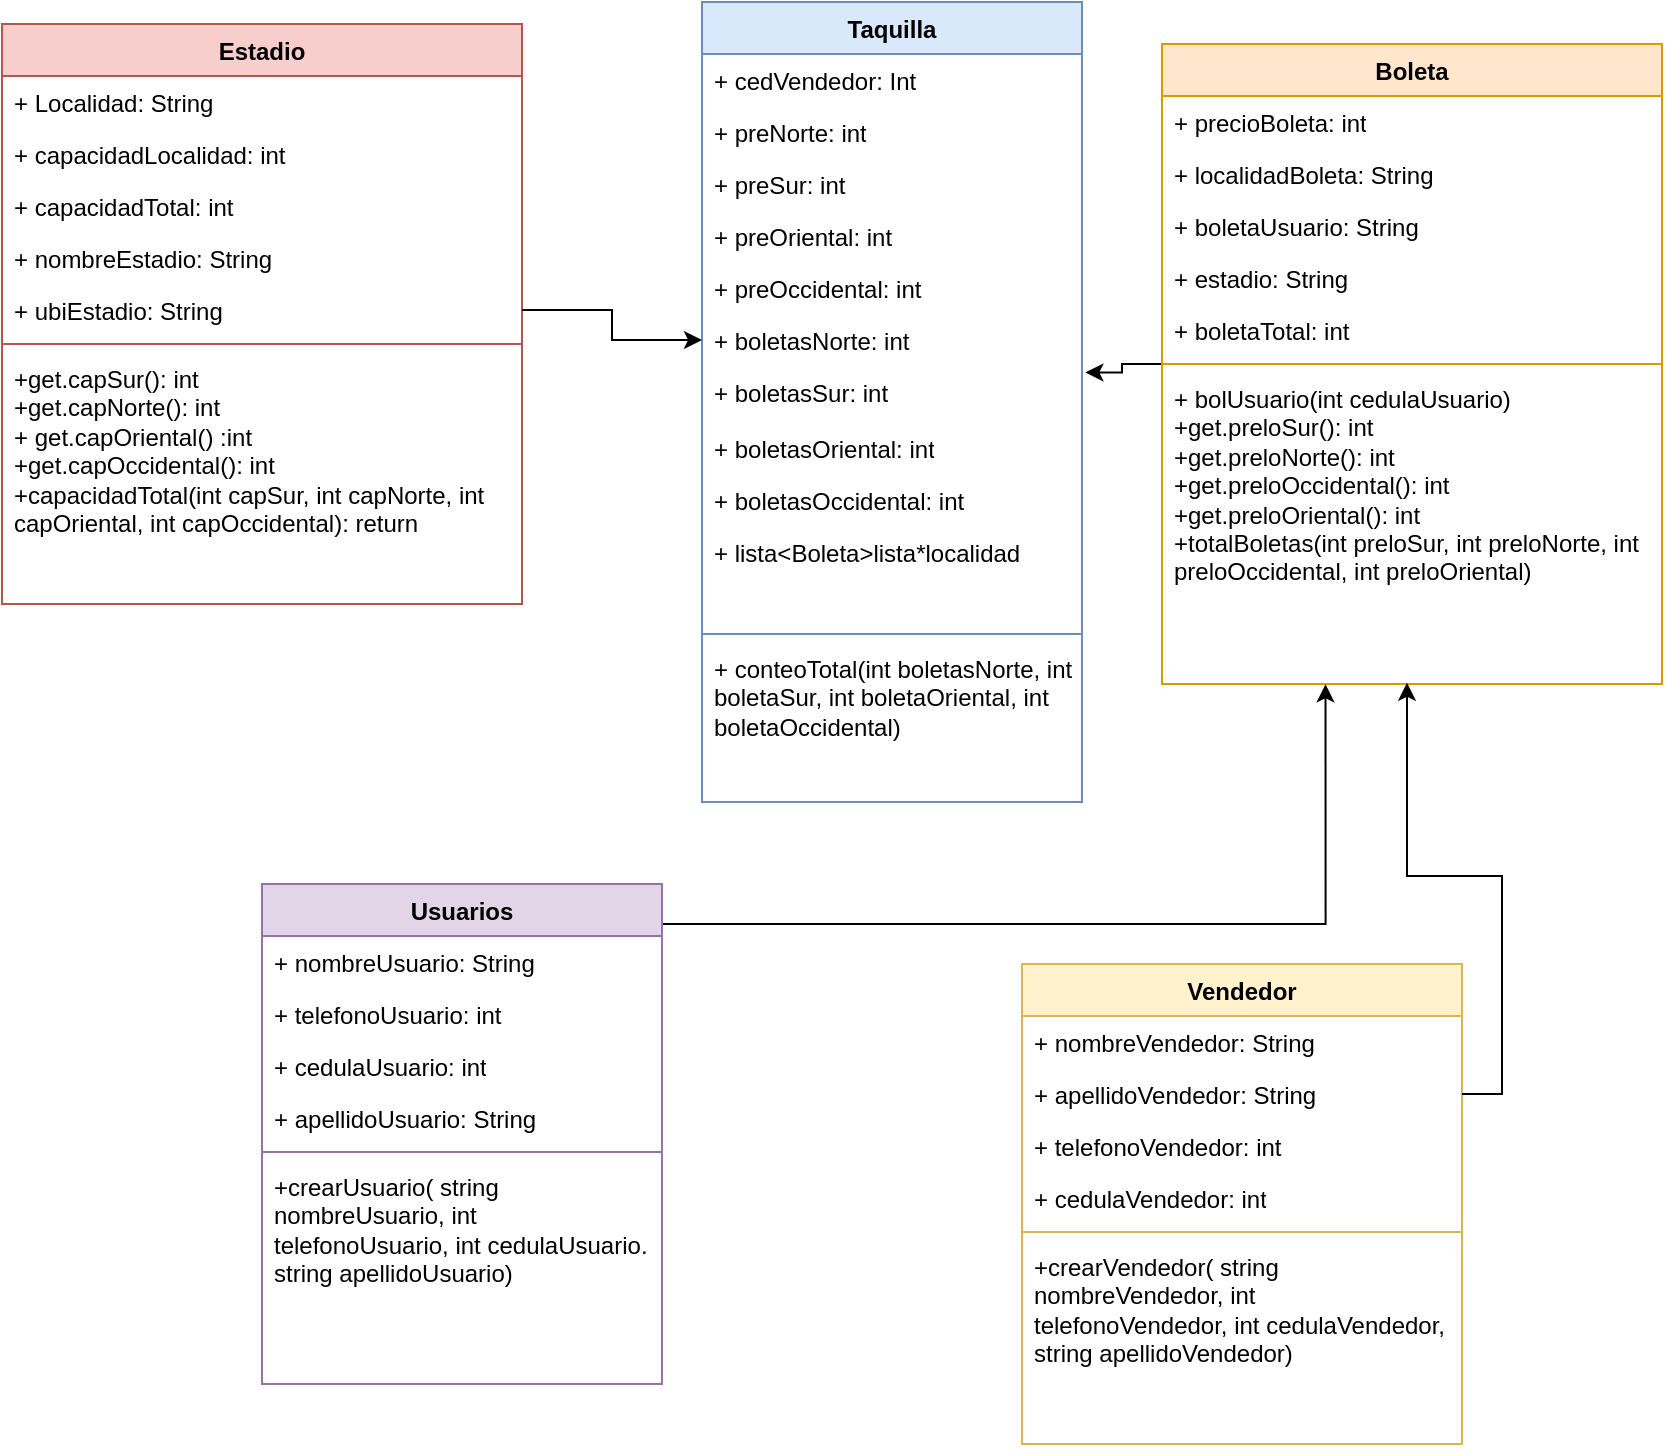 <mxfile version="21.1.1" type="device">
  <diagram name="Página-1" id="AZw3OGW3t48mpHYVMSze">
    <mxGraphModel dx="1877" dy="581" grid="1" gridSize="10" guides="1" tooltips="1" connect="1" arrows="1" fold="1" page="1" pageScale="1" pageWidth="827" pageHeight="1169" math="0" shadow="0">
      <root>
        <mxCell id="0" />
        <mxCell id="1" parent="0" />
        <mxCell id="4g2uN5BW5Z6tqRXuVCSY-5" style="edgeStyle=orthogonalEdgeStyle;rounded=0;orthogonalLoop=1;jettySize=auto;html=1;entryX=1.009;entryY=0.114;entryDx=0;entryDy=0;entryPerimeter=0;" edge="1" parent="1" source="Ue4PnKB1w2eXAk967kZN-5" target="Ue4PnKB1w2eXAk967kZN-51">
          <mxGeometry relative="1" as="geometry" />
        </mxCell>
        <mxCell id="Ue4PnKB1w2eXAk967kZN-5" value="Boleta" style="swimlane;fontStyle=1;align=center;verticalAlign=top;childLayout=stackLayout;horizontal=1;startSize=26;horizontalStack=0;resizeParent=1;resizeParentMax=0;resizeLast=0;collapsible=1;marginBottom=0;whiteSpace=wrap;html=1;fillColor=#ffe6cc;strokeColor=#d79b00;" parent="1" vertex="1">
          <mxGeometry x="550" y="40" width="250" height="320" as="geometry" />
        </mxCell>
        <mxCell id="Ue4PnKB1w2eXAk967kZN-6" value="+ precioBoleta: int" style="text;strokeColor=none;fillColor=none;align=left;verticalAlign=top;spacingLeft=4;spacingRight=4;overflow=hidden;rotatable=0;points=[[0,0.5],[1,0.5]];portConstraint=eastwest;whiteSpace=wrap;html=1;" parent="Ue4PnKB1w2eXAk967kZN-5" vertex="1">
          <mxGeometry y="26" width="250" height="26" as="geometry" />
        </mxCell>
        <mxCell id="Ue4PnKB1w2eXAk967kZN-36" value="+ localidadBoleta: String" style="text;strokeColor=none;fillColor=none;align=left;verticalAlign=top;spacingLeft=4;spacingRight=4;overflow=hidden;rotatable=0;points=[[0,0.5],[1,0.5]];portConstraint=eastwest;whiteSpace=wrap;html=1;" parent="Ue4PnKB1w2eXAk967kZN-5" vertex="1">
          <mxGeometry y="52" width="250" height="26" as="geometry" />
        </mxCell>
        <mxCell id="Ue4PnKB1w2eXAk967kZN-37" value="+ boletaUsuario: String" style="text;strokeColor=none;fillColor=none;align=left;verticalAlign=top;spacingLeft=4;spacingRight=4;overflow=hidden;rotatable=0;points=[[0,0.5],[1,0.5]];portConstraint=eastwest;whiteSpace=wrap;html=1;" parent="Ue4PnKB1w2eXAk967kZN-5" vertex="1">
          <mxGeometry y="78" width="250" height="26" as="geometry" />
        </mxCell>
        <mxCell id="Ue4PnKB1w2eXAk967kZN-40" value="+ estadio: String" style="text;strokeColor=none;fillColor=none;align=left;verticalAlign=top;spacingLeft=4;spacingRight=4;overflow=hidden;rotatable=0;points=[[0,0.5],[1,0.5]];portConstraint=eastwest;whiteSpace=wrap;html=1;" parent="Ue4PnKB1w2eXAk967kZN-5" vertex="1">
          <mxGeometry y="104" width="250" height="26" as="geometry" />
        </mxCell>
        <mxCell id="weUsPAaHTUNP7xpgNL5s-2" value="&lt;font style=&quot;vertical-align: inherit;&quot;&gt;&lt;font style=&quot;vertical-align: inherit;&quot;&gt;+ boletaTotal: int&lt;/font&gt;&lt;/font&gt;" style="text;strokeColor=none;fillColor=none;align=left;verticalAlign=top;spacingLeft=4;spacingRight=4;overflow=hidden;rotatable=0;points=[[0,0.5],[1,0.5]];portConstraint=eastwest;whiteSpace=wrap;html=1;" parent="Ue4PnKB1w2eXAk967kZN-5" vertex="1">
          <mxGeometry y="130" width="250" height="26" as="geometry" />
        </mxCell>
        <mxCell id="Ue4PnKB1w2eXAk967kZN-7" value="" style="line;strokeWidth=1;fillColor=none;align=left;verticalAlign=middle;spacingTop=-1;spacingLeft=3;spacingRight=3;rotatable=0;labelPosition=right;points=[];portConstraint=eastwest;strokeColor=inherit;" parent="Ue4PnKB1w2eXAk967kZN-5" vertex="1">
          <mxGeometry y="156" width="250" height="8" as="geometry" />
        </mxCell>
        <mxCell id="Ue4PnKB1w2eXAk967kZN-8" value="&lt;font style=&quot;vertical-align: inherit;&quot;&gt;&lt;font style=&quot;vertical-align: inherit;&quot;&gt;&lt;font style=&quot;vertical-align: inherit;&quot;&gt;&lt;font style=&quot;vertical-align: inherit;&quot;&gt;&lt;font style=&quot;vertical-align: inherit;&quot;&gt;&lt;font style=&quot;vertical-align: inherit;&quot;&gt;&lt;font style=&quot;vertical-align: inherit;&quot;&gt;&lt;font style=&quot;vertical-align: inherit;&quot;&gt;&lt;font style=&quot;vertical-align: inherit;&quot;&gt;&lt;font style=&quot;vertical-align: inherit;&quot;&gt;&lt;font style=&quot;vertical-align: inherit;&quot;&gt;&lt;font style=&quot;vertical-align: inherit;&quot;&gt;+ bolUsuario(int cedulaUsuario) &lt;/font&gt;&lt;/font&gt;&lt;/font&gt;&lt;/font&gt;&lt;/font&gt;&lt;/font&gt;&lt;br&gt;&lt;font style=&quot;vertical-align: inherit;&quot;&gt;&lt;font style=&quot;vertical-align: inherit;&quot;&gt;&lt;font style=&quot;vertical-align: inherit;&quot;&gt;&lt;font style=&quot;vertical-align: inherit;&quot;&gt;&lt;font style=&quot;vertical-align: inherit;&quot;&gt;&lt;font style=&quot;vertical-align: inherit;&quot;&gt;+get.preloSur(): int &lt;/font&gt;&lt;/font&gt;&lt;/font&gt;&lt;/font&gt;&lt;/font&gt;&lt;/font&gt;&lt;br&gt;&lt;font style=&quot;vertical-align: inherit;&quot;&gt;&lt;font style=&quot;vertical-align: inherit;&quot;&gt;&lt;font style=&quot;vertical-align: inherit;&quot;&gt;&lt;font style=&quot;vertical-align: inherit;&quot;&gt;&lt;font style=&quot;vertical-align: inherit;&quot;&gt;&lt;font style=&quot;vertical-align: inherit;&quot;&gt;+get.preloNorte(): int &lt;/font&gt;&lt;/font&gt;&lt;/font&gt;&lt;/font&gt;&lt;/font&gt;&lt;/font&gt;&lt;br&gt;&lt;font style=&quot;vertical-align: inherit;&quot;&gt;&lt;font style=&quot;vertical-align: inherit;&quot;&gt;&lt;font style=&quot;vertical-align: inherit;&quot;&gt;&lt;font style=&quot;vertical-align: inherit;&quot;&gt;&lt;font style=&quot;vertical-align: inherit;&quot;&gt;&lt;font style=&quot;vertical-align: inherit;&quot;&gt;+get.preloOccidental(): int &lt;/font&gt;&lt;/font&gt;&lt;/font&gt;&lt;/font&gt;&lt;/font&gt;&lt;/font&gt;&lt;br&gt;&lt;font style=&quot;vertical-align: inherit;&quot;&gt;&lt;font style=&quot;vertical-align: inherit;&quot;&gt;&lt;font style=&quot;vertical-align: inherit;&quot;&gt;&lt;font style=&quot;vertical-align: inherit;&quot;&gt;&lt;font style=&quot;vertical-align: inherit;&quot;&gt;&lt;font style=&quot;vertical-align: inherit;&quot;&gt;+get.preloOriental(): int&lt;br&gt;&lt;/font&gt;&lt;/font&gt;&lt;/font&gt;&lt;/font&gt;&lt;/font&gt;&lt;/font&gt;&lt;font style=&quot;vertical-align: inherit;&quot;&gt;&lt;font style=&quot;vertical-align: inherit;&quot;&gt;+totalBoletas(int preloSur, int preloNorte, int preloOccidental, int preloOriental)&lt;/font&gt;&lt;/font&gt;&lt;br&gt;&lt;/font&gt;&lt;/font&gt;&lt;/font&gt;&lt;/font&gt;&lt;/font&gt;&lt;/font&gt;" style="text;strokeColor=none;fillColor=none;align=left;verticalAlign=top;spacingLeft=4;spacingRight=4;overflow=hidden;rotatable=0;points=[[0,0.5],[1,0.5]];portConstraint=eastwest;whiteSpace=wrap;html=1;" parent="Ue4PnKB1w2eXAk967kZN-5" vertex="1">
          <mxGeometry y="164" width="250" height="156" as="geometry" />
        </mxCell>
        <mxCell id="Ue4PnKB1w2eXAk967kZN-13" value="&lt;font style=&quot;vertical-align: inherit;&quot;&gt;&lt;font style=&quot;vertical-align: inherit;&quot;&gt;Estadio&lt;/font&gt;&lt;/font&gt;" style="swimlane;fontStyle=1;align=center;verticalAlign=top;childLayout=stackLayout;horizontal=1;startSize=26;horizontalStack=0;resizeParent=1;resizeParentMax=0;resizeLast=0;collapsible=1;marginBottom=0;whiteSpace=wrap;html=1;fillColor=#f8cecc;strokeColor=#b85450;" parent="1" vertex="1">
          <mxGeometry x="-30" y="30" width="260" height="290" as="geometry" />
        </mxCell>
        <mxCell id="Ue4PnKB1w2eXAk967kZN-14" value="+ Localidad: String" style="text;strokeColor=none;fillColor=none;align=left;verticalAlign=top;spacingLeft=4;spacingRight=4;overflow=hidden;rotatable=0;points=[[0,0.5],[1,0.5]];portConstraint=eastwest;whiteSpace=wrap;html=1;" parent="Ue4PnKB1w2eXAk967kZN-13" vertex="1">
          <mxGeometry y="26" width="260" height="26" as="geometry" />
        </mxCell>
        <mxCell id="Ue4PnKB1w2eXAk967kZN-25" value="+ capacidadLocalidad: int" style="text;strokeColor=none;fillColor=none;align=left;verticalAlign=top;spacingLeft=4;spacingRight=4;overflow=hidden;rotatable=0;points=[[0,0.5],[1,0.5]];portConstraint=eastwest;whiteSpace=wrap;html=1;" parent="Ue4PnKB1w2eXAk967kZN-13" vertex="1">
          <mxGeometry y="52" width="260" height="26" as="geometry" />
        </mxCell>
        <mxCell id="Ue4PnKB1w2eXAk967kZN-39" value="+ capacidadTotal: int" style="text;strokeColor=none;fillColor=none;align=left;verticalAlign=top;spacingLeft=4;spacingRight=4;overflow=hidden;rotatable=0;points=[[0,0.5],[1,0.5]];portConstraint=eastwest;whiteSpace=wrap;html=1;" parent="Ue4PnKB1w2eXAk967kZN-13" vertex="1">
          <mxGeometry y="78" width="260" height="26" as="geometry" />
        </mxCell>
        <mxCell id="Ue4PnKB1w2eXAk967kZN-55" value="+ nombreEstadio: String" style="text;strokeColor=none;fillColor=none;align=left;verticalAlign=top;spacingLeft=4;spacingRight=4;overflow=hidden;rotatable=0;points=[[0,0.5],[1,0.5]];portConstraint=eastwest;whiteSpace=wrap;html=1;" parent="Ue4PnKB1w2eXAk967kZN-13" vertex="1">
          <mxGeometry y="104" width="260" height="26" as="geometry" />
        </mxCell>
        <mxCell id="Ue4PnKB1w2eXAk967kZN-57" value="+ ubiEstadio: String" style="text;strokeColor=none;fillColor=none;align=left;verticalAlign=top;spacingLeft=4;spacingRight=4;overflow=hidden;rotatable=0;points=[[0,0.5],[1,0.5]];portConstraint=eastwest;whiteSpace=wrap;html=1;" parent="Ue4PnKB1w2eXAk967kZN-13" vertex="1">
          <mxGeometry y="130" width="260" height="26" as="geometry" />
        </mxCell>
        <mxCell id="Ue4PnKB1w2eXAk967kZN-15" value="" style="line;strokeWidth=1;fillColor=none;align=left;verticalAlign=middle;spacingTop=-1;spacingLeft=3;spacingRight=3;rotatable=0;labelPosition=right;points=[];portConstraint=eastwest;strokeColor=inherit;" parent="Ue4PnKB1w2eXAk967kZN-13" vertex="1">
          <mxGeometry y="156" width="260" height="8" as="geometry" />
        </mxCell>
        <mxCell id="Ue4PnKB1w2eXAk967kZN-16" value="&lt;font style=&quot;vertical-align: inherit;&quot;&gt;&lt;font style=&quot;vertical-align: inherit;&quot;&gt;&lt;font style=&quot;vertical-align: inherit;&quot;&gt;&lt;font style=&quot;vertical-align: inherit;&quot;&gt;&lt;font style=&quot;vertical-align: inherit;&quot;&gt;&lt;font style=&quot;vertical-align: inherit;&quot;&gt;&lt;font style=&quot;vertical-align: inherit;&quot;&gt;&lt;font style=&quot;vertical-align: inherit;&quot;&gt;&lt;font style=&quot;vertical-align: inherit;&quot;&gt;&lt;font style=&quot;vertical-align: inherit;&quot;&gt;&lt;font style=&quot;vertical-align: inherit;&quot;&gt;&lt;font style=&quot;vertical-align: inherit;&quot;&gt;+get.capSur(): int&lt;/font&gt;&lt;/font&gt;&lt;/font&gt;&lt;/font&gt;&lt;/font&gt;&lt;/font&gt;&lt;/font&gt;&lt;/font&gt;&lt;br&gt;&lt;font style=&quot;vertical-align: inherit;&quot;&gt;&lt;font style=&quot;vertical-align: inherit;&quot;&gt;&lt;font style=&quot;vertical-align: inherit;&quot;&gt;&lt;font style=&quot;vertical-align: inherit;&quot;&gt;&lt;font style=&quot;vertical-align: inherit;&quot;&gt;&lt;font style=&quot;vertical-align: inherit;&quot;&gt;&lt;font style=&quot;vertical-align: inherit;&quot;&gt;&lt;font style=&quot;vertical-align: inherit;&quot;&gt;+get.capNorte(): int&lt;/font&gt;&lt;/font&gt;&lt;/font&gt;&lt;/font&gt;&lt;/font&gt;&lt;/font&gt;&lt;br&gt;&lt;/font&gt;&lt;/font&gt;&lt;font style=&quot;vertical-align: inherit;&quot;&gt;&lt;font style=&quot;vertical-align: inherit;&quot;&gt;&lt;font style=&quot;vertical-align: inherit;&quot;&gt;&lt;font style=&quot;vertical-align: inherit;&quot;&gt;&lt;font style=&quot;vertical-align: inherit;&quot;&gt;&lt;font style=&quot;vertical-align: inherit;&quot;&gt;&lt;font style=&quot;vertical-align: inherit;&quot;&gt;&lt;font style=&quot;vertical-align: inherit;&quot;&gt;+ get.&lt;/font&gt;&lt;/font&gt;&lt;/font&gt;&lt;/font&gt;&lt;/font&gt;&lt;/font&gt;&lt;/font&gt;&lt;/font&gt;&lt;font style=&quot;vertical-align: inherit;&quot;&gt;&lt;font style=&quot;vertical-align: inherit;&quot;&gt;&lt;font style=&quot;vertical-align: inherit;&quot;&gt;&lt;font style=&quot;vertical-align: inherit;&quot;&gt;&lt;font style=&quot;vertical-align: inherit;&quot;&gt;&lt;font style=&quot;vertical-align: inherit;&quot;&gt;&lt;font style=&quot;vertical-align: inherit;&quot;&gt;&lt;font style=&quot;vertical-align: inherit;&quot;&gt;capOriental() :int&amp;nbsp;&lt;/font&gt;&lt;/font&gt;&lt;/font&gt;&lt;/font&gt;&lt;br&gt;&lt;/font&gt;&lt;/font&gt;&lt;/font&gt;&lt;/font&gt;&lt;font style=&quot;vertical-align: inherit;&quot;&gt;&lt;font style=&quot;vertical-align: inherit;&quot;&gt;&lt;font style=&quot;vertical-align: inherit;&quot;&gt;&lt;font style=&quot;vertical-align: inherit;&quot;&gt;&lt;font style=&quot;vertical-align: inherit;&quot;&gt;&lt;font style=&quot;vertical-align: inherit;&quot;&gt; +get.&lt;/font&gt;&lt;/font&gt;&lt;/font&gt;&lt;/font&gt;&lt;/font&gt;&lt;/font&gt;&lt;font style=&quot;vertical-align: inherit;&quot;&gt;&lt;font style=&quot;vertical-align: inherit;&quot;&gt;&lt;font style=&quot;vertical-align: inherit;&quot;&gt;&lt;font style=&quot;vertical-align: inherit;&quot;&gt;&lt;font style=&quot;vertical-align: inherit;&quot;&gt;&lt;font style=&quot;vertical-align: inherit;&quot;&gt;capOccidental(): int&lt;/font&gt;&lt;/font&gt;&lt;br&gt;&lt;/font&gt;&lt;/font&gt;&lt;/font&gt;&lt;/font&gt;&lt;font style=&quot;vertical-align: inherit;&quot;&gt;&lt;font style=&quot;vertical-align: inherit;&quot;&gt;&lt;font style=&quot;vertical-align: inherit;&quot;&gt;&lt;font style=&quot;vertical-align: inherit;&quot;&gt;+capacidadTotal(int capSur, int capNorte, int capOriental, int capOccidental): return&lt;/font&gt;&lt;/font&gt;&lt;/font&gt;&lt;/font&gt;&lt;br&gt;&lt;/font&gt;&lt;/font&gt;&lt;/font&gt;&lt;/font&gt;" style="text;strokeColor=none;fillColor=none;align=left;verticalAlign=top;spacingLeft=4;spacingRight=4;overflow=hidden;rotatable=0;points=[[0,0.5],[1,0.5]];portConstraint=eastwest;whiteSpace=wrap;html=1;" parent="Ue4PnKB1w2eXAk967kZN-13" vertex="1">
          <mxGeometry y="164" width="260" height="126" as="geometry" />
        </mxCell>
        <mxCell id="4g2uN5BW5Z6tqRXuVCSY-6" style="edgeStyle=orthogonalEdgeStyle;rounded=0;orthogonalLoop=1;jettySize=auto;html=1;entryX=0.327;entryY=1.001;entryDx=0;entryDy=0;entryPerimeter=0;" edge="1" parent="1" source="Ue4PnKB1w2eXAk967kZN-17" target="Ue4PnKB1w2eXAk967kZN-8">
          <mxGeometry relative="1" as="geometry">
            <Array as="points">
              <mxPoint x="632" y="480" />
            </Array>
          </mxGeometry>
        </mxCell>
        <mxCell id="Ue4PnKB1w2eXAk967kZN-17" value="Usuarios" style="swimlane;fontStyle=1;align=center;verticalAlign=top;childLayout=stackLayout;horizontal=1;startSize=26;horizontalStack=0;resizeParent=1;resizeParentMax=0;resizeLast=0;collapsible=1;marginBottom=0;whiteSpace=wrap;html=1;fillColor=#e1d5e7;strokeColor=#9673a6;" parent="1" vertex="1">
          <mxGeometry x="100" y="460" width="200" height="250" as="geometry" />
        </mxCell>
        <mxCell id="Ue4PnKB1w2eXAk967kZN-26" value="+ nombreUsuario: String" style="text;strokeColor=none;fillColor=none;align=left;verticalAlign=top;spacingLeft=4;spacingRight=4;overflow=hidden;rotatable=0;points=[[0,0.5],[1,0.5]];portConstraint=eastwest;whiteSpace=wrap;html=1;" parent="Ue4PnKB1w2eXAk967kZN-17" vertex="1">
          <mxGeometry y="26" width="200" height="26" as="geometry" />
        </mxCell>
        <mxCell id="Ue4PnKB1w2eXAk967kZN-27" value="+ telefonoUsuario: int" style="text;strokeColor=none;fillColor=none;align=left;verticalAlign=top;spacingLeft=4;spacingRight=4;overflow=hidden;rotatable=0;points=[[0,0.5],[1,0.5]];portConstraint=eastwest;whiteSpace=wrap;html=1;" parent="Ue4PnKB1w2eXAk967kZN-17" vertex="1">
          <mxGeometry y="52" width="200" height="26" as="geometry" />
        </mxCell>
        <mxCell id="Ue4PnKB1w2eXAk967kZN-18" value="+ cedulaUsuario: int" style="text;strokeColor=none;fillColor=none;align=left;verticalAlign=top;spacingLeft=4;spacingRight=4;overflow=hidden;rotatable=0;points=[[0,0.5],[1,0.5]];portConstraint=eastwest;whiteSpace=wrap;html=1;" parent="Ue4PnKB1w2eXAk967kZN-17" vertex="1">
          <mxGeometry y="78" width="200" height="26" as="geometry" />
        </mxCell>
        <mxCell id="Ue4PnKB1w2eXAk967kZN-28" value="+ apellidoUsuario: String" style="text;strokeColor=none;fillColor=none;align=left;verticalAlign=top;spacingLeft=4;spacingRight=4;overflow=hidden;rotatable=0;points=[[0,0.5],[1,0.5]];portConstraint=eastwest;whiteSpace=wrap;html=1;" parent="Ue4PnKB1w2eXAk967kZN-17" vertex="1">
          <mxGeometry y="104" width="200" height="26" as="geometry" />
        </mxCell>
        <mxCell id="Ue4PnKB1w2eXAk967kZN-19" value="" style="line;strokeWidth=1;fillColor=none;align=left;verticalAlign=middle;spacingTop=-1;spacingLeft=3;spacingRight=3;rotatable=0;labelPosition=right;points=[];portConstraint=eastwest;strokeColor=inherit;" parent="Ue4PnKB1w2eXAk967kZN-17" vertex="1">
          <mxGeometry y="130" width="200" height="8" as="geometry" />
        </mxCell>
        <mxCell id="Ue4PnKB1w2eXAk967kZN-20" value="&lt;font style=&quot;vertical-align: inherit;&quot;&gt;&lt;font style=&quot;vertical-align: inherit;&quot;&gt;&lt;font style=&quot;vertical-align: inherit;&quot;&gt;&lt;font style=&quot;vertical-align: inherit;&quot;&gt;&lt;font style=&quot;vertical-align: inherit;&quot;&gt;&lt;font style=&quot;vertical-align: inherit;&quot;&gt;&lt;font style=&quot;vertical-align: inherit;&quot;&gt;&lt;font style=&quot;vertical-align: inherit;&quot;&gt;+crearUsuario( string nombreUsuario, int telefonoUsuario, int cedulaUsuario. string apellidoUsuario)&lt;/font&gt;&lt;/font&gt;&lt;/font&gt;&lt;/font&gt;&lt;/font&gt;&lt;/font&gt;&lt;/font&gt;&lt;/font&gt;" style="text;strokeColor=none;fillColor=none;align=left;verticalAlign=top;spacingLeft=4;spacingRight=4;overflow=hidden;rotatable=0;points=[[0,0.5],[1,0.5]];portConstraint=eastwest;whiteSpace=wrap;html=1;" parent="Ue4PnKB1w2eXAk967kZN-17" vertex="1">
          <mxGeometry y="138" width="200" height="112" as="geometry" />
        </mxCell>
        <mxCell id="Ue4PnKB1w2eXAk967kZN-21" value="Vendedor" style="swimlane;fontStyle=1;align=center;verticalAlign=top;childLayout=stackLayout;horizontal=1;startSize=26;horizontalStack=0;resizeParent=1;resizeParentMax=0;resizeLast=0;collapsible=1;marginBottom=0;whiteSpace=wrap;html=1;fillColor=#fff2cc;strokeColor=#d6b656;" parent="1" vertex="1">
          <mxGeometry x="480" y="500" width="220" height="240" as="geometry" />
        </mxCell>
        <mxCell id="Ue4PnKB1w2eXAk967kZN-22" value="+ nombreVendedor: String" style="text;strokeColor=none;fillColor=none;align=left;verticalAlign=top;spacingLeft=4;spacingRight=4;overflow=hidden;rotatable=0;points=[[0,0.5],[1,0.5]];portConstraint=eastwest;whiteSpace=wrap;html=1;" parent="Ue4PnKB1w2eXAk967kZN-21" vertex="1">
          <mxGeometry y="26" width="220" height="26" as="geometry" />
        </mxCell>
        <mxCell id="Ue4PnKB1w2eXAk967kZN-29" value="+ apellidoVendedor: String" style="text;strokeColor=none;fillColor=none;align=left;verticalAlign=top;spacingLeft=4;spacingRight=4;overflow=hidden;rotatable=0;points=[[0,0.5],[1,0.5]];portConstraint=eastwest;whiteSpace=wrap;html=1;" parent="Ue4PnKB1w2eXAk967kZN-21" vertex="1">
          <mxGeometry y="52" width="220" height="26" as="geometry" />
        </mxCell>
        <mxCell id="Ue4PnKB1w2eXAk967kZN-30" value="+ telefonoVendedor: int" style="text;strokeColor=none;fillColor=none;align=left;verticalAlign=top;spacingLeft=4;spacingRight=4;overflow=hidden;rotatable=0;points=[[0,0.5],[1,0.5]];portConstraint=eastwest;whiteSpace=wrap;html=1;" parent="Ue4PnKB1w2eXAk967kZN-21" vertex="1">
          <mxGeometry y="78" width="220" height="26" as="geometry" />
        </mxCell>
        <mxCell id="Ue4PnKB1w2eXAk967kZN-31" value="+ cedulaVendedor: int" style="text;strokeColor=none;fillColor=none;align=left;verticalAlign=top;spacingLeft=4;spacingRight=4;overflow=hidden;rotatable=0;points=[[0,0.5],[1,0.5]];portConstraint=eastwest;whiteSpace=wrap;html=1;" parent="Ue4PnKB1w2eXAk967kZN-21" vertex="1">
          <mxGeometry y="104" width="220" height="26" as="geometry" />
        </mxCell>
        <mxCell id="Ue4PnKB1w2eXAk967kZN-23" value="" style="line;strokeWidth=1;fillColor=none;align=left;verticalAlign=middle;spacingTop=-1;spacingLeft=3;spacingRight=3;rotatable=0;labelPosition=right;points=[];portConstraint=eastwest;strokeColor=inherit;" parent="Ue4PnKB1w2eXAk967kZN-21" vertex="1">
          <mxGeometry y="130" width="220" height="8" as="geometry" />
        </mxCell>
        <mxCell id="Ue4PnKB1w2eXAk967kZN-24" value="&lt;font style=&quot;vertical-align: inherit;&quot;&gt;&lt;font style=&quot;vertical-align: inherit;&quot;&gt;&lt;font style=&quot;vertical-align: inherit;&quot;&gt;&lt;font style=&quot;vertical-align: inherit;&quot;&gt;&lt;font style=&quot;vertical-align: inherit;&quot;&gt;&lt;font style=&quot;vertical-align: inherit;&quot;&gt;+crearVendedor( string nombreVendedor, int telefonoVendedor, int cedulaVendedor, string apellidoVendedor)&lt;/font&gt;&lt;/font&gt;&lt;/font&gt;&lt;/font&gt;&lt;/font&gt;&lt;/font&gt;" style="text;strokeColor=none;fillColor=none;align=left;verticalAlign=top;spacingLeft=4;spacingRight=4;overflow=hidden;rotatable=0;points=[[0,0.5],[1,0.5]];portConstraint=eastwest;whiteSpace=wrap;html=1;" parent="Ue4PnKB1w2eXAk967kZN-21" vertex="1">
          <mxGeometry y="138" width="220" height="102" as="geometry" />
        </mxCell>
        <mxCell id="Ue4PnKB1w2eXAk967kZN-41" value="Taquilla" style="swimlane;fontStyle=1;align=center;verticalAlign=top;childLayout=stackLayout;horizontal=1;startSize=26;horizontalStack=0;resizeParent=1;resizeParentMax=0;resizeLast=0;collapsible=1;marginBottom=0;whiteSpace=wrap;html=1;fillColor=#dae8fc;strokeColor=#6c8ebf;" parent="1" vertex="1">
          <mxGeometry x="320" y="19" width="190" height="400" as="geometry" />
        </mxCell>
        <mxCell id="Ue4PnKB1w2eXAk967kZN-42" value="+ cedVendedor: Int" style="text;strokeColor=none;fillColor=none;align=left;verticalAlign=top;spacingLeft=4;spacingRight=4;overflow=hidden;rotatable=0;points=[[0,0.5],[1,0.5]];portConstraint=eastwest;whiteSpace=wrap;html=1;" parent="Ue4PnKB1w2eXAk967kZN-41" vertex="1">
          <mxGeometry y="26" width="190" height="26" as="geometry" />
        </mxCell>
        <mxCell id="Ue4PnKB1w2eXAk967kZN-45" value="+ preNorte: int" style="text;strokeColor=none;fillColor=none;align=left;verticalAlign=top;spacingLeft=4;spacingRight=4;overflow=hidden;rotatable=0;points=[[0,0.5],[1,0.5]];portConstraint=eastwest;whiteSpace=wrap;html=1;" parent="Ue4PnKB1w2eXAk967kZN-41" vertex="1">
          <mxGeometry y="52" width="190" height="26" as="geometry" />
        </mxCell>
        <mxCell id="Ue4PnKB1w2eXAk967kZN-47" value="+ preSur: int" style="text;strokeColor=none;fillColor=none;align=left;verticalAlign=top;spacingLeft=4;spacingRight=4;overflow=hidden;rotatable=0;points=[[0,0.5],[1,0.5]];portConstraint=eastwest;whiteSpace=wrap;html=1;" parent="Ue4PnKB1w2eXAk967kZN-41" vertex="1">
          <mxGeometry y="78" width="190" height="26" as="geometry" />
        </mxCell>
        <mxCell id="Ue4PnKB1w2eXAk967kZN-48" value="+ preOriental: int" style="text;strokeColor=none;fillColor=none;align=left;verticalAlign=top;spacingLeft=4;spacingRight=4;overflow=hidden;rotatable=0;points=[[0,0.5],[1,0.5]];portConstraint=eastwest;whiteSpace=wrap;html=1;" parent="Ue4PnKB1w2eXAk967kZN-41" vertex="1">
          <mxGeometry y="104" width="190" height="26" as="geometry" />
        </mxCell>
        <mxCell id="Ue4PnKB1w2eXAk967kZN-49" value="+ preOccidental: int" style="text;strokeColor=none;fillColor=none;align=left;verticalAlign=top;spacingLeft=4;spacingRight=4;overflow=hidden;rotatable=0;points=[[0,0.5],[1,0.5]];portConstraint=eastwest;whiteSpace=wrap;html=1;" parent="Ue4PnKB1w2eXAk967kZN-41" vertex="1">
          <mxGeometry y="130" width="190" height="26" as="geometry" />
        </mxCell>
        <mxCell id="Ue4PnKB1w2eXAk967kZN-50" value="&lt;font style=&quot;vertical-align: inherit;&quot;&gt;&lt;font style=&quot;vertical-align: inherit;&quot;&gt;+ boletasNorte: int&lt;/font&gt;&lt;/font&gt;" style="text;strokeColor=none;fillColor=none;align=left;verticalAlign=top;spacingLeft=4;spacingRight=4;overflow=hidden;rotatable=0;points=[[0,0.5],[1,0.5]];portConstraint=eastwest;whiteSpace=wrap;html=1;" parent="Ue4PnKB1w2eXAk967kZN-41" vertex="1">
          <mxGeometry y="156" width="190" height="26" as="geometry" />
        </mxCell>
        <mxCell id="Ue4PnKB1w2eXAk967kZN-51" value="&lt;font style=&quot;vertical-align: inherit;&quot;&gt;&lt;font style=&quot;vertical-align: inherit;&quot;&gt;+ boletasSur: int&lt;/font&gt;&lt;/font&gt;" style="text;strokeColor=none;fillColor=none;align=left;verticalAlign=top;spacingLeft=4;spacingRight=4;overflow=hidden;rotatable=0;points=[[0,0.5],[1,0.5]];portConstraint=eastwest;whiteSpace=wrap;html=1;" parent="Ue4PnKB1w2eXAk967kZN-41" vertex="1">
          <mxGeometry y="182" width="190" height="28" as="geometry" />
        </mxCell>
        <mxCell id="Ue4PnKB1w2eXAk967kZN-52" value="&lt;font style=&quot;vertical-align: inherit;&quot;&gt;&lt;font style=&quot;vertical-align: inherit;&quot;&gt;+ boletasOriental: int&lt;/font&gt;&lt;/font&gt;" style="text;strokeColor=none;fillColor=none;align=left;verticalAlign=top;spacingLeft=4;spacingRight=4;overflow=hidden;rotatable=0;points=[[0,0.5],[1,0.5]];portConstraint=eastwest;whiteSpace=wrap;html=1;" parent="Ue4PnKB1w2eXAk967kZN-41" vertex="1">
          <mxGeometry y="210" width="190" height="26" as="geometry" />
        </mxCell>
        <mxCell id="Ue4PnKB1w2eXAk967kZN-53" value="&lt;font style=&quot;vertical-align: inherit;&quot;&gt;&lt;font style=&quot;vertical-align: inherit;&quot;&gt;+ boletasOccidental: int&lt;/font&gt;&lt;/font&gt;" style="text;strokeColor=none;fillColor=none;align=left;verticalAlign=top;spacingLeft=4;spacingRight=4;overflow=hidden;rotatable=0;points=[[0,0.5],[1,0.5]];portConstraint=eastwest;whiteSpace=wrap;html=1;" parent="Ue4PnKB1w2eXAk967kZN-41" vertex="1">
          <mxGeometry y="236" width="190" height="26" as="geometry" />
        </mxCell>
        <mxCell id="Ue4PnKB1w2eXAk967kZN-54" value="&lt;font style=&quot;vertical-align: inherit;&quot;&gt;&lt;font style=&quot;vertical-align: inherit;&quot;&gt;+ lista&amp;lt;Boleta&amp;gt;lista*localidad&lt;/font&gt;&lt;/font&gt;" style="text;strokeColor=none;fillColor=none;align=left;verticalAlign=top;spacingLeft=4;spacingRight=4;overflow=hidden;rotatable=0;points=[[0,0.5],[1,0.5]];portConstraint=eastwest;whiteSpace=wrap;html=1;" parent="Ue4PnKB1w2eXAk967kZN-41" vertex="1">
          <mxGeometry y="262" width="190" height="50" as="geometry" />
        </mxCell>
        <mxCell id="Ue4PnKB1w2eXAk967kZN-43" value="" style="line;strokeWidth=1;fillColor=none;align=left;verticalAlign=middle;spacingTop=-1;spacingLeft=3;spacingRight=3;rotatable=0;labelPosition=right;points=[];portConstraint=eastwest;strokeColor=inherit;" parent="Ue4PnKB1w2eXAk967kZN-41" vertex="1">
          <mxGeometry y="312" width="190" height="8" as="geometry" />
        </mxCell>
        <mxCell id="Ue4PnKB1w2eXAk967kZN-44" value="&lt;font style=&quot;vertical-align: inherit;&quot;&gt;&lt;font style=&quot;vertical-align: inherit;&quot;&gt;&lt;font style=&quot;vertical-align: inherit;&quot;&gt;&lt;font style=&quot;vertical-align: inherit;&quot;&gt;&lt;font style=&quot;vertical-align: inherit;&quot;&gt;&lt;font style=&quot;vertical-align: inherit;&quot;&gt;&lt;font style=&quot;vertical-align: inherit;&quot;&gt;&lt;font style=&quot;vertical-align: inherit;&quot;&gt;&lt;font style=&quot;vertical-align: inherit;&quot;&gt;&lt;font style=&quot;vertical-align: inherit;&quot;&gt;+ conteoTotal(int boletasNorte, int boletaSur, int boletaOriental, int boletaOccidental)&lt;/font&gt;&lt;/font&gt;&lt;/font&gt;&lt;/font&gt;&lt;/font&gt;&lt;/font&gt;&lt;/font&gt;&lt;/font&gt;&lt;/font&gt;&lt;/font&gt;" style="text;strokeColor=none;fillColor=none;align=left;verticalAlign=top;spacingLeft=4;spacingRight=4;overflow=hidden;rotatable=0;points=[[0,0.5],[1,0.5]];portConstraint=eastwest;whiteSpace=wrap;html=1;" parent="Ue4PnKB1w2eXAk967kZN-41" vertex="1">
          <mxGeometry y="320" width="190" height="80" as="geometry" />
        </mxCell>
        <mxCell id="4g2uN5BW5Z6tqRXuVCSY-1" style="edgeStyle=orthogonalEdgeStyle;rounded=0;orthogonalLoop=1;jettySize=auto;html=1;entryX=0.49;entryY=0.996;entryDx=0;entryDy=0;entryPerimeter=0;" edge="1" parent="1" source="Ue4PnKB1w2eXAk967kZN-29" target="Ue4PnKB1w2eXAk967kZN-8">
          <mxGeometry relative="1" as="geometry" />
        </mxCell>
        <mxCell id="4g2uN5BW5Z6tqRXuVCSY-3" style="edgeStyle=orthogonalEdgeStyle;rounded=0;orthogonalLoop=1;jettySize=auto;html=1;" edge="1" parent="1" source="Ue4PnKB1w2eXAk967kZN-57" target="Ue4PnKB1w2eXAk967kZN-50">
          <mxGeometry relative="1" as="geometry" />
        </mxCell>
      </root>
    </mxGraphModel>
  </diagram>
</mxfile>

